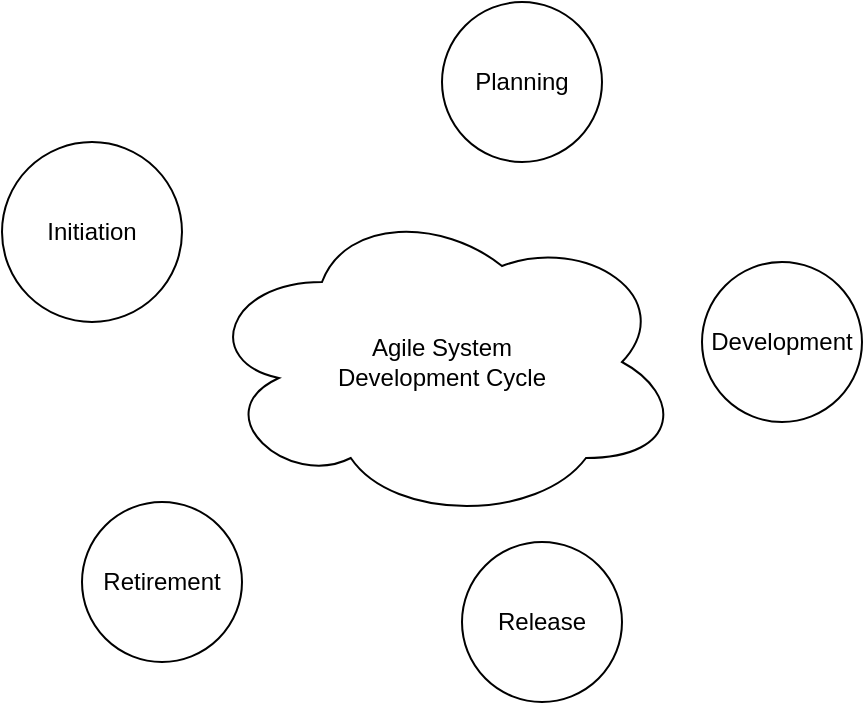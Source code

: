 <mxfile version="23.1.2" type="github">
  <diagram name="Page-1" id="zfi_z39KRMZiAdqfa__p">
    <mxGraphModel dx="1098" dy="506" grid="1" gridSize="10" guides="1" tooltips="1" connect="1" arrows="1" fold="1" page="1" pageScale="1" pageWidth="850" pageHeight="1100" math="0" shadow="0">
      <root>
        <mxCell id="0" />
        <mxCell id="1" parent="0" />
        <mxCell id="br7aP03rx6v40O2pfSzx-1" value="Agile System &lt;br&gt;Development Cycle" style="ellipse;shape=cloud;whiteSpace=wrap;html=1;" vertex="1" parent="1">
          <mxGeometry x="360" y="250" width="240" height="160" as="geometry" />
        </mxCell>
        <mxCell id="br7aP03rx6v40O2pfSzx-2" value="Initiation" style="ellipse;whiteSpace=wrap;html=1;aspect=fixed;" vertex="1" parent="1">
          <mxGeometry x="260" y="220" width="90" height="90" as="geometry" />
        </mxCell>
        <mxCell id="br7aP03rx6v40O2pfSzx-3" value="Planning" style="ellipse;whiteSpace=wrap;html=1;aspect=fixed;" vertex="1" parent="1">
          <mxGeometry x="480" y="150" width="80" height="80" as="geometry" />
        </mxCell>
        <mxCell id="br7aP03rx6v40O2pfSzx-4" value="Development" style="ellipse;whiteSpace=wrap;html=1;aspect=fixed;" vertex="1" parent="1">
          <mxGeometry x="610" y="280" width="80" height="80" as="geometry" />
        </mxCell>
        <mxCell id="br7aP03rx6v40O2pfSzx-5" value="Release" style="ellipse;whiteSpace=wrap;html=1;aspect=fixed;" vertex="1" parent="1">
          <mxGeometry x="490" y="420" width="80" height="80" as="geometry" />
        </mxCell>
        <mxCell id="br7aP03rx6v40O2pfSzx-6" value="Retirement" style="ellipse;whiteSpace=wrap;html=1;aspect=fixed;" vertex="1" parent="1">
          <mxGeometry x="300" y="400" width="80" height="80" as="geometry" />
        </mxCell>
      </root>
    </mxGraphModel>
  </diagram>
</mxfile>
